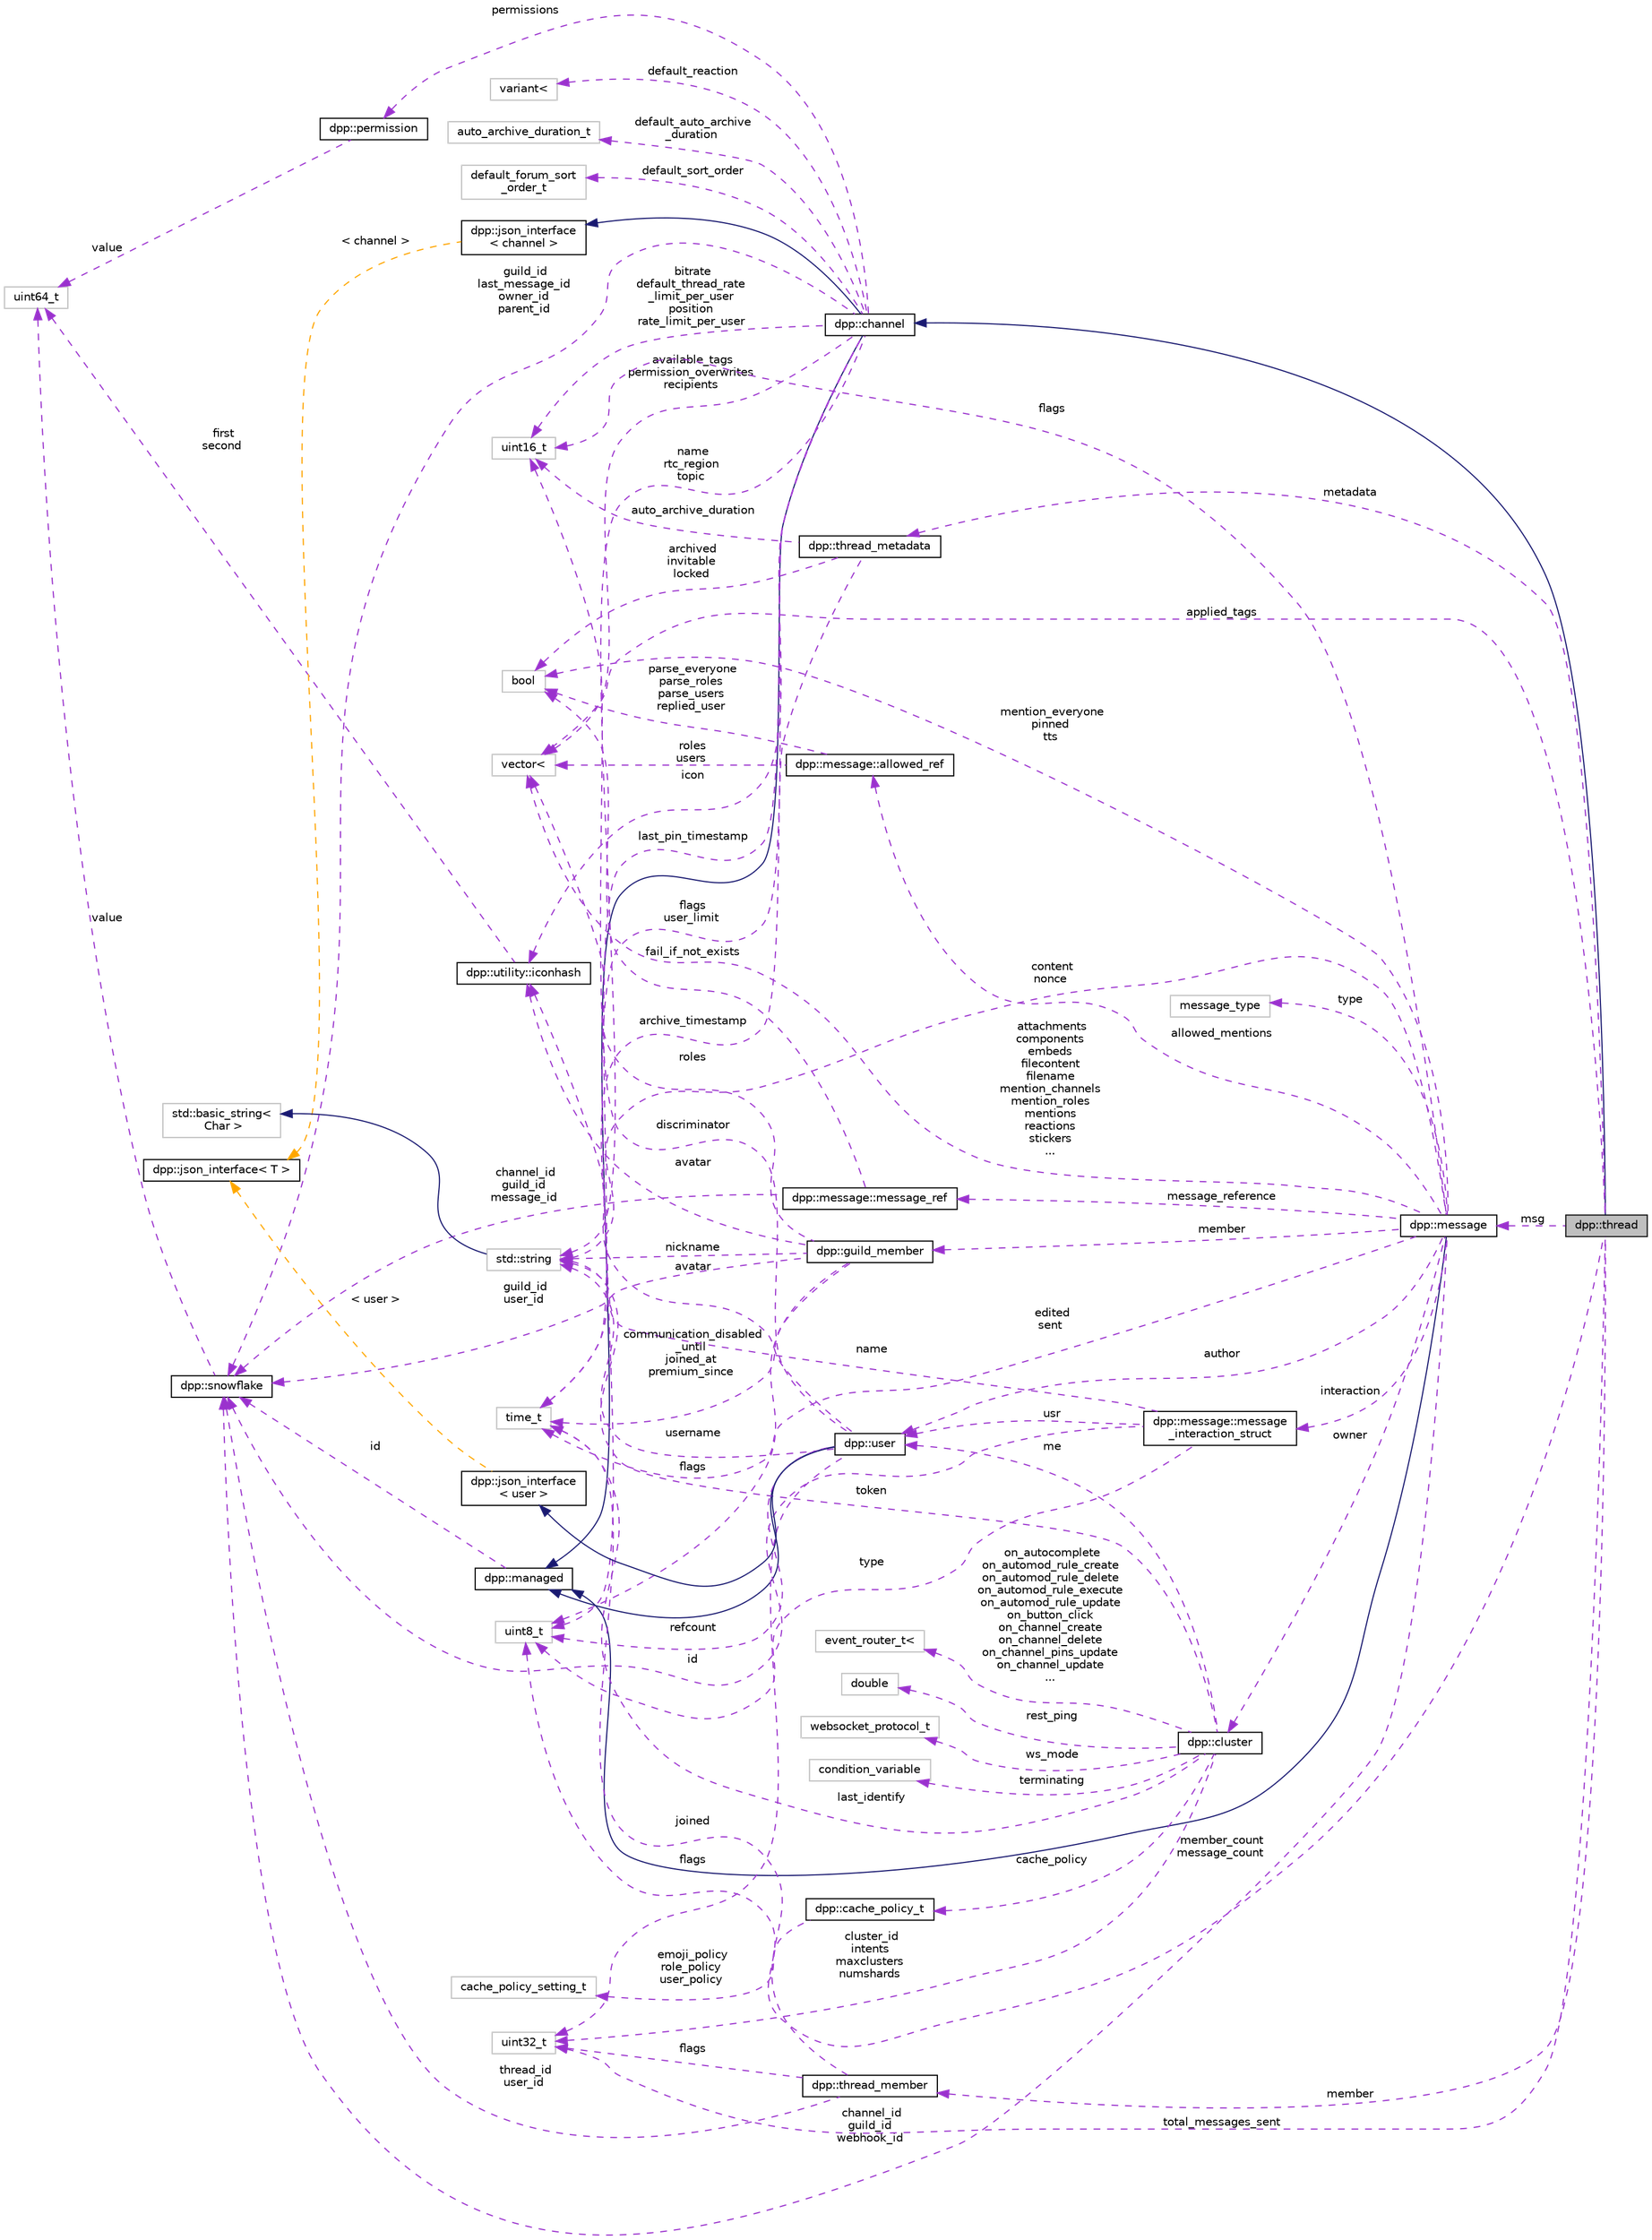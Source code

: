 digraph "dpp::thread"
{
 // INTERACTIVE_SVG=YES
 // LATEX_PDF_SIZE
  bgcolor="transparent";
  edge [fontname="Helvetica",fontsize="10",labelfontname="Helvetica",labelfontsize="10"];
  node [fontname="Helvetica",fontsize="10",shape=record];
  rankdir="LR";
  Node1 [label="dpp::thread",height=0.2,width=0.4,color="black", fillcolor="grey75", style="filled", fontcolor="black",tooltip="A definition of a discord thread. A thread is a superset of a channel. Not to be confused with std::t..."];
  Node2 -> Node1 [dir="back",color="midnightblue",fontsize="10",style="solid",fontname="Helvetica"];
  Node2 [label="dpp::channel",height=0.2,width=0.4,color="black",URL="$classdpp_1_1channel.html",tooltip="A definition of a discord channel. There are one of these for every channel type except threads...."];
  Node3 -> Node2 [dir="back",color="midnightblue",fontsize="10",style="solid",fontname="Helvetica"];
  Node3 [label="dpp::managed",height=0.2,width=0.4,color="black",URL="$classdpp_1_1managed.html",tooltip="The managed class is the base class for various types that can be stored in a cache that are identifi..."];
  Node4 -> Node3 [dir="back",color="darkorchid3",fontsize="10",style="dashed",label=" id" ,fontname="Helvetica"];
  Node4 [label="dpp::snowflake",height=0.2,width=0.4,color="black",URL="$classdpp_1_1snowflake.html",tooltip="A container for a 64 bit unsigned value representing many things on discord. This value is known in d..."];
  Node5 -> Node4 [dir="back",color="darkorchid3",fontsize="10",style="dashed",label=" value" ,fontname="Helvetica"];
  Node5 [label="uint64_t",height=0.2,width=0.4,color="grey75",tooltip=" "];
  Node6 -> Node2 [dir="back",color="midnightblue",fontsize="10",style="solid",fontname="Helvetica"];
  Node6 [label="dpp::json_interface\l\< channel \>",height=0.2,width=0.4,color="black",URL="$structdpp_1_1json__interface.html",tooltip=" "];
  Node7 -> Node6 [dir="back",color="orange",fontsize="10",style="dashed",label=" \< channel \>" ,fontname="Helvetica"];
  Node7 [label="dpp::json_interface\< T \>",height=0.2,width=0.4,color="black",URL="$structdpp_1_1json__interface.html",tooltip="Represents an interface for an object that can optionally implement functions for converting to and f..."];
  Node8 -> Node2 [dir="back",color="darkorchid3",fontsize="10",style="dashed",label=" name\nrtc_region\ntopic" ,fontname="Helvetica"];
  Node8 [label="std::string",height=0.2,width=0.4,color="grey75",tooltip=" "];
  Node9 -> Node8 [dir="back",color="midnightblue",fontsize="10",style="solid",fontname="Helvetica"];
  Node9 [label="std::basic_string\<\l Char \>",height=0.2,width=0.4,color="grey75",tooltip=" "];
  Node10 -> Node2 [dir="back",color="darkorchid3",fontsize="10",style="dashed",label=" available_tags\npermission_overwrites\nrecipients" ,fontname="Helvetica"];
  Node10 [label="vector\<",height=0.2,width=0.4,color="grey75",tooltip=" "];
  Node11 -> Node2 [dir="back",color="darkorchid3",fontsize="10",style="dashed",label=" default_reaction" ,fontname="Helvetica"];
  Node11 [label="variant\<",height=0.2,width=0.4,color="grey75",tooltip=" "];
  Node12 -> Node2 [dir="back",color="darkorchid3",fontsize="10",style="dashed",label=" icon" ,fontname="Helvetica"];
  Node12 [label="dpp::utility::iconhash",height=0.2,width=0.4,color="black",URL="$structdpp_1_1utility_1_1iconhash.html",tooltip="Store a 128 bit icon hash (profile picture, server icon etc) as a 128 bit binary value made of two ui..."];
  Node5 -> Node12 [dir="back",color="darkorchid3",fontsize="10",style="dashed",label=" first\nsecond" ,fontname="Helvetica"];
  Node4 -> Node2 [dir="back",color="darkorchid3",fontsize="10",style="dashed",label=" guild_id\nlast_message_id\nowner_id\nparent_id" ,fontname="Helvetica"];
  Node13 -> Node2 [dir="back",color="darkorchid3",fontsize="10",style="dashed",label=" last_pin_timestamp" ,fontname="Helvetica"];
  Node13 [label="time_t",height=0.2,width=0.4,color="grey75",tooltip=" "];
  Node14 -> Node2 [dir="back",color="darkorchid3",fontsize="10",style="dashed",label=" permissions" ,fontname="Helvetica"];
  Node14 [label="dpp::permission",height=0.2,width=0.4,color="black",URL="$classdpp_1_1permission.html",tooltip="Represents a permission bitmask (refer to enum dpp::permissions) which are hold in an uint64_t."];
  Node5 -> Node14 [dir="back",color="darkorchid3",fontsize="10",style="dashed",label=" value" ,fontname="Helvetica"];
  Node15 -> Node2 [dir="back",color="darkorchid3",fontsize="10",style="dashed",label=" bitrate\ndefault_thread_rate\l_limit_per_user\nposition\nrate_limit_per_user" ,fontname="Helvetica"];
  Node15 [label="uint16_t",height=0.2,width=0.4,color="grey75",tooltip=" "];
  Node16 -> Node2 [dir="back",color="darkorchid3",fontsize="10",style="dashed",label=" default_auto_archive\l_duration" ,fontname="Helvetica"];
  Node16 [label="auto_archive_duration_t",height=0.2,width=0.4,color="grey75",tooltip=" "];
  Node17 -> Node2 [dir="back",color="darkorchid3",fontsize="10",style="dashed",label=" default_sort_order" ,fontname="Helvetica"];
  Node17 [label="default_forum_sort\l_order_t",height=0.2,width=0.4,color="grey75",tooltip=" "];
  Node18 -> Node2 [dir="back",color="darkorchid3",fontsize="10",style="dashed",label=" flags\nuser_limit" ,fontname="Helvetica"];
  Node18 [label="uint8_t",height=0.2,width=0.4,color="grey75",tooltip=" "];
  Node19 -> Node1 [dir="back",color="darkorchid3",fontsize="10",style="dashed",label=" member" ,fontname="Helvetica"];
  Node19 [label="dpp::thread_member",height=0.2,width=0.4,color="black",URL="$structdpp_1_1thread__member.html",tooltip="represents membership of a user with a thread"];
  Node4 -> Node19 [dir="back",color="darkorchid3",fontsize="10",style="dashed",label=" thread_id\nuser_id" ,fontname="Helvetica"];
  Node13 -> Node19 [dir="back",color="darkorchid3",fontsize="10",style="dashed",label=" joined" ,fontname="Helvetica"];
  Node20 -> Node19 [dir="back",color="darkorchid3",fontsize="10",style="dashed",label=" flags" ,fontname="Helvetica"];
  Node20 [label="uint32_t",height=0.2,width=0.4,color="grey75",tooltip=" "];
  Node21 -> Node1 [dir="back",color="darkorchid3",fontsize="10",style="dashed",label=" metadata" ,fontname="Helvetica"];
  Node21 [label="dpp::thread_metadata",height=0.2,width=0.4,color="black",URL="$structdpp_1_1thread__metadata.html",tooltip="metadata for threads"];
  Node13 -> Node21 [dir="back",color="darkorchid3",fontsize="10",style="dashed",label=" archive_timestamp" ,fontname="Helvetica"];
  Node15 -> Node21 [dir="back",color="darkorchid3",fontsize="10",style="dashed",label=" auto_archive_duration" ,fontname="Helvetica"];
  Node22 -> Node21 [dir="back",color="darkorchid3",fontsize="10",style="dashed",label=" archived\ninvitable\nlocked" ,fontname="Helvetica"];
  Node22 [label="bool",height=0.2,width=0.4,color="grey75",tooltip=" "];
  Node23 -> Node1 [dir="back",color="darkorchid3",fontsize="10",style="dashed",label=" msg" ,fontname="Helvetica"];
  Node23 [label="dpp::message",height=0.2,width=0.4,color="black",URL="$structdpp_1_1message.html",tooltip="Represents messages sent and received on Discord."];
  Node3 -> Node23 [dir="back",color="midnightblue",fontsize="10",style="solid",fontname="Helvetica"];
  Node4 -> Node23 [dir="back",color="darkorchid3",fontsize="10",style="dashed",label=" channel_id\nguild_id\nwebhook_id" ,fontname="Helvetica"];
  Node24 -> Node23 [dir="back",color="darkorchid3",fontsize="10",style="dashed",label=" author" ,fontname="Helvetica"];
  Node24 [label="dpp::user",height=0.2,width=0.4,color="black",URL="$classdpp_1_1user.html",tooltip="Represents a user on discord. May or may not be a member of a dpp::guild."];
  Node3 -> Node24 [dir="back",color="midnightblue",fontsize="10",style="solid",fontname="Helvetica"];
  Node25 -> Node24 [dir="back",color="midnightblue",fontsize="10",style="solid",fontname="Helvetica"];
  Node25 [label="dpp::json_interface\l\< user \>",height=0.2,width=0.4,color="black",URL="$structdpp_1_1json__interface.html",tooltip=" "];
  Node7 -> Node25 [dir="back",color="orange",fontsize="10",style="dashed",label=" \< user \>" ,fontname="Helvetica"];
  Node8 -> Node24 [dir="back",color="darkorchid3",fontsize="10",style="dashed",label=" username" ,fontname="Helvetica"];
  Node12 -> Node24 [dir="back",color="darkorchid3",fontsize="10",style="dashed",label=" avatar" ,fontname="Helvetica"];
  Node20 -> Node24 [dir="back",color="darkorchid3",fontsize="10",style="dashed",label=" flags" ,fontname="Helvetica"];
  Node15 -> Node24 [dir="back",color="darkorchid3",fontsize="10",style="dashed",label=" discriminator" ,fontname="Helvetica"];
  Node18 -> Node24 [dir="back",color="darkorchid3",fontsize="10",style="dashed",label=" refcount" ,fontname="Helvetica"];
  Node26 -> Node23 [dir="back",color="darkorchid3",fontsize="10",style="dashed",label=" member" ,fontname="Helvetica"];
  Node26 [label="dpp::guild_member",height=0.2,width=0.4,color="black",URL="$classdpp_1_1guild__member.html",tooltip="Represents dpp::user membership upon a dpp::guild. This contains the user's nickname,..."];
  Node8 -> Node26 [dir="back",color="darkorchid3",fontsize="10",style="dashed",label=" nickname" ,fontname="Helvetica"];
  Node10 -> Node26 [dir="back",color="darkorchid3",fontsize="10",style="dashed",label=" roles" ,fontname="Helvetica"];
  Node4 -> Node26 [dir="back",color="darkorchid3",fontsize="10",style="dashed",label=" guild_id\nuser_id" ,fontname="Helvetica"];
  Node12 -> Node26 [dir="back",color="darkorchid3",fontsize="10",style="dashed",label=" avatar" ,fontname="Helvetica"];
  Node13 -> Node26 [dir="back",color="darkorchid3",fontsize="10",style="dashed",label=" communication_disabled\l_until\njoined_at\npremium_since" ,fontname="Helvetica"];
  Node18 -> Node26 [dir="back",color="darkorchid3",fontsize="10",style="dashed",label=" flags" ,fontname="Helvetica"];
  Node8 -> Node23 [dir="back",color="darkorchid3",fontsize="10",style="dashed",label=" content\nnonce" ,fontname="Helvetica"];
  Node10 -> Node23 [dir="back",color="darkorchid3",fontsize="10",style="dashed",label=" attachments\ncomponents\nembeds\nfilecontent\nfilename\nmention_channels\nmention_roles\nmentions\nreactions\nstickers\n..." ,fontname="Helvetica"];
  Node13 -> Node23 [dir="back",color="darkorchid3",fontsize="10",style="dashed",label=" edited\nsent" ,fontname="Helvetica"];
  Node27 -> Node23 [dir="back",color="darkorchid3",fontsize="10",style="dashed",label=" message_reference" ,fontname="Helvetica"];
  Node27 [label="dpp::message::message_ref",height=0.2,width=0.4,color="black",URL="$structdpp_1_1message_1_1message__ref.html",tooltip="Reference to another message, e.g. a reply."];
  Node4 -> Node27 [dir="back",color="darkorchid3",fontsize="10",style="dashed",label=" channel_id\nguild_id\nmessage_id" ,fontname="Helvetica"];
  Node22 -> Node27 [dir="back",color="darkorchid3",fontsize="10",style="dashed",label=" fail_if_not_exists" ,fontname="Helvetica"];
  Node28 -> Node23 [dir="back",color="darkorchid3",fontsize="10",style="dashed",label=" interaction" ,fontname="Helvetica"];
  Node28 [label="dpp::message::message\l_interaction_struct",height=0.2,width=0.4,color="black",URL="$structdpp_1_1message_1_1message__interaction__struct.html",tooltip="Reference to an interaction."];
  Node4 -> Node28 [dir="back",color="darkorchid3",fontsize="10",style="dashed",label=" id" ,fontname="Helvetica"];
  Node18 -> Node28 [dir="back",color="darkorchid3",fontsize="10",style="dashed",label=" type" ,fontname="Helvetica"];
  Node8 -> Node28 [dir="back",color="darkorchid3",fontsize="10",style="dashed",label=" name" ,fontname="Helvetica"];
  Node24 -> Node28 [dir="back",color="darkorchid3",fontsize="10",style="dashed",label=" usr" ,fontname="Helvetica"];
  Node29 -> Node23 [dir="back",color="darkorchid3",fontsize="10",style="dashed",label=" allowed_mentions" ,fontname="Helvetica"];
  Node29 [label="dpp::message::allowed_ref",height=0.2,width=0.4,color="black",URL="$structdpp_1_1message_1_1allowed__ref.html",tooltip="Allowed mentions details."];
  Node22 -> Node29 [dir="back",color="darkorchid3",fontsize="10",style="dashed",label=" parse_everyone\nparse_roles\nparse_users\nreplied_user" ,fontname="Helvetica"];
  Node10 -> Node29 [dir="back",color="darkorchid3",fontsize="10",style="dashed",label=" roles\nusers" ,fontname="Helvetica"];
  Node30 -> Node23 [dir="back",color="darkorchid3",fontsize="10",style="dashed",label=" owner" ,fontname="Helvetica"];
  Node30 [label="dpp::cluster",height=0.2,width=0.4,color="black",URL="$classdpp_1_1cluster.html",tooltip="The cluster class represents a group of shards and a command queue for sending and receiving commands..."];
  Node8 -> Node30 [dir="back",color="darkorchid3",fontsize="10",style="dashed",label=" token" ,fontname="Helvetica"];
  Node13 -> Node30 [dir="back",color="darkorchid3",fontsize="10",style="dashed",label=" last_identify" ,fontname="Helvetica"];
  Node20 -> Node30 [dir="back",color="darkorchid3",fontsize="10",style="dashed",label=" cluster_id\nintents\nmaxclusters\nnumshards" ,fontname="Helvetica"];
  Node31 -> Node30 [dir="back",color="darkorchid3",fontsize="10",style="dashed",label=" rest_ping" ,fontname="Helvetica"];
  Node31 [label="double",height=0.2,width=0.4,color="grey75",tooltip=" "];
  Node24 -> Node30 [dir="back",color="darkorchid3",fontsize="10",style="dashed",label=" me" ,fontname="Helvetica"];
  Node32 -> Node30 [dir="back",color="darkorchid3",fontsize="10",style="dashed",label=" cache_policy" ,fontname="Helvetica"];
  Node32 [label="dpp::cache_policy_t",height=0.2,width=0.4,color="black",URL="$structdpp_1_1cache__policy__t.html",tooltip="Represents the caching policy of the cluster."];
  Node33 -> Node32 [dir="back",color="darkorchid3",fontsize="10",style="dashed",label=" emoji_policy\nrole_policy\nuser_policy" ,fontname="Helvetica"];
  Node33 [label="cache_policy_setting_t",height=0.2,width=0.4,color="grey75",tooltip=" "];
  Node34 -> Node30 [dir="back",color="darkorchid3",fontsize="10",style="dashed",label=" ws_mode" ,fontname="Helvetica"];
  Node34 [label="websocket_protocol_t",height=0.2,width=0.4,color="grey75",tooltip=" "];
  Node35 -> Node30 [dir="back",color="darkorchid3",fontsize="10",style="dashed",label=" terminating" ,fontname="Helvetica"];
  Node35 [label="condition_variable",height=0.2,width=0.4,color="grey75",tooltip=" "];
  Node36 -> Node30 [dir="back",color="darkorchid3",fontsize="10",style="dashed",label=" on_autocomplete\non_automod_rule_create\non_automod_rule_delete\non_automod_rule_execute\non_automod_rule_update\non_button_click\non_channel_create\non_channel_delete\non_channel_pins_update\non_channel_update\n..." ,fontname="Helvetica"];
  Node36 [label="event_router_t\<",height=0.2,width=0.4,color="grey75",tooltip=" "];
  Node37 -> Node23 [dir="back",color="darkorchid3",fontsize="10",style="dashed",label=" type" ,fontname="Helvetica"];
  Node37 [label="message_type",height=0.2,width=0.4,color="grey75",tooltip=" "];
  Node15 -> Node23 [dir="back",color="darkorchid3",fontsize="10",style="dashed",label=" flags" ,fontname="Helvetica"];
  Node22 -> Node23 [dir="back",color="darkorchid3",fontsize="10",style="dashed",label=" mention_everyone\npinned\ntts" ,fontname="Helvetica"];
  Node10 -> Node1 [dir="back",color="darkorchid3",fontsize="10",style="dashed",label=" applied_tags" ,fontname="Helvetica"];
  Node20 -> Node1 [dir="back",color="darkorchid3",fontsize="10",style="dashed",label=" total_messages_sent" ,fontname="Helvetica"];
  Node18 -> Node1 [dir="back",color="darkorchid3",fontsize="10",style="dashed",label=" member_count\nmessage_count" ,fontname="Helvetica"];
}

